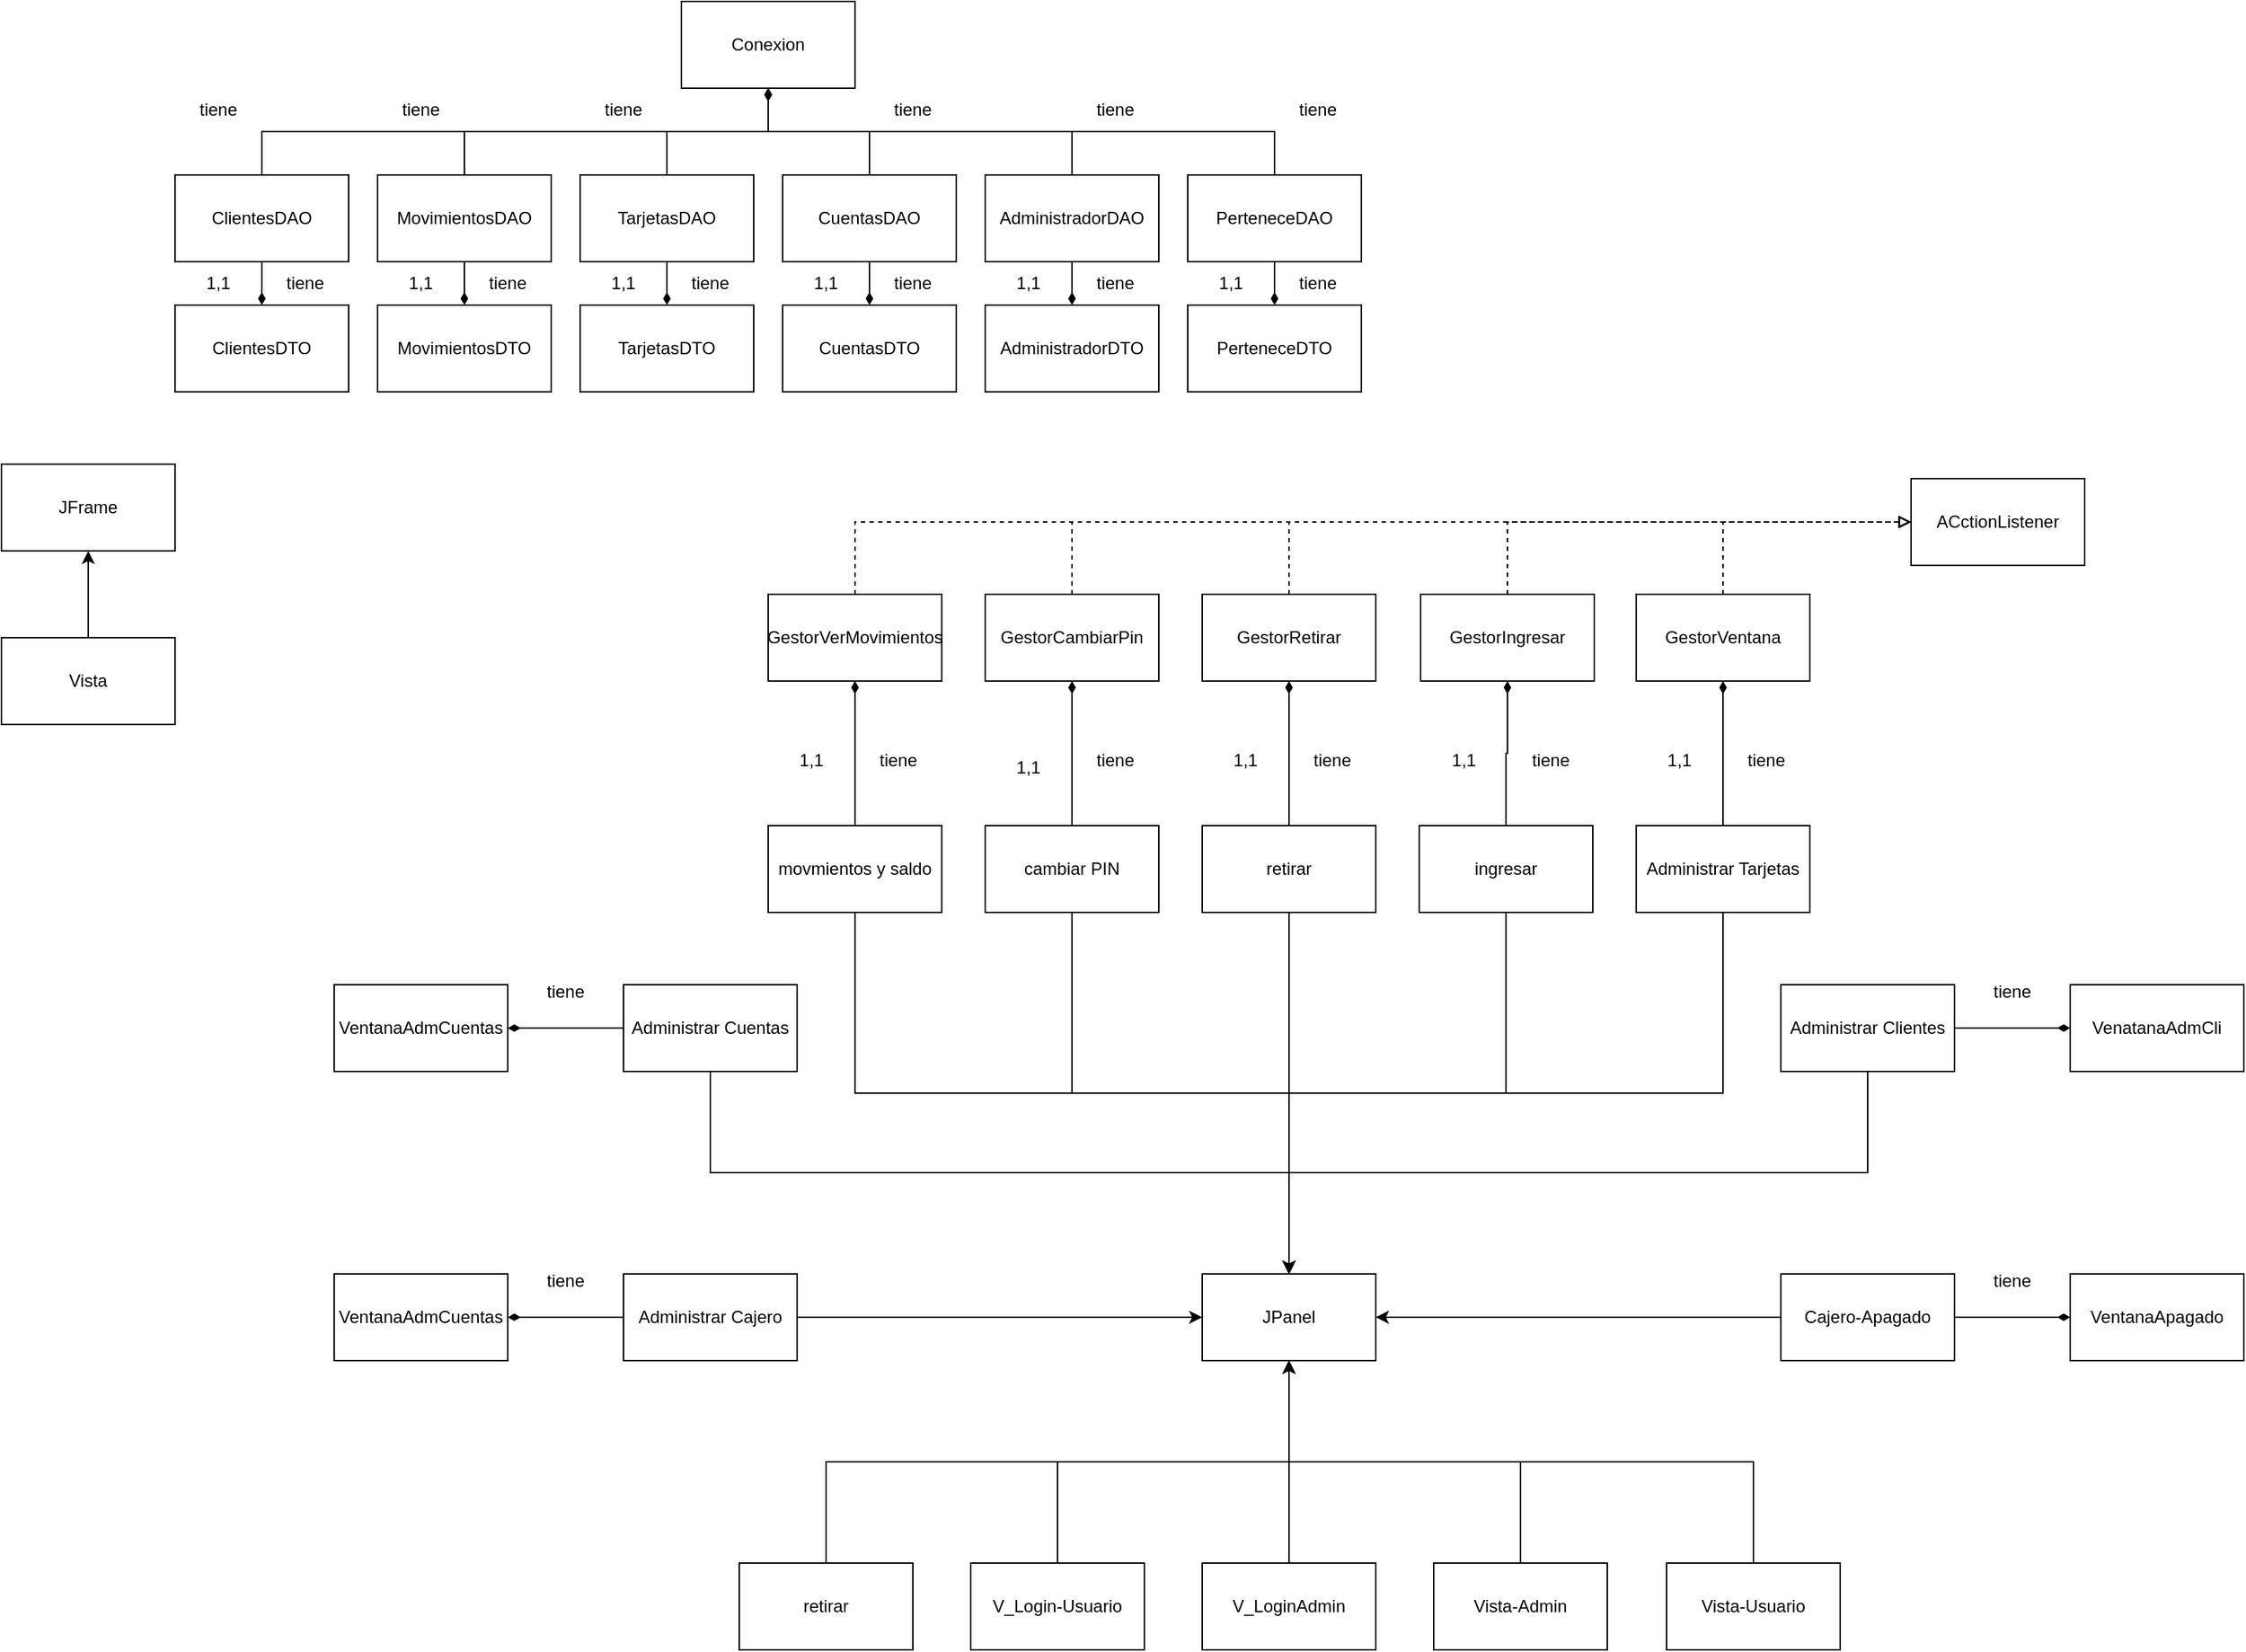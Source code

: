 <mxfile version="21.2.9" type="device">
  <diagram id="C5RBs43oDa-KdzZeNtuy" name="Page-1">
    <mxGraphModel dx="1434" dy="796" grid="1" gridSize="10" guides="1" tooltips="1" connect="1" arrows="1" fold="1" page="1" pageScale="1" pageWidth="827" pageHeight="1169" math="0" shadow="0">
      <root>
        <mxCell id="WIyWlLk6GJQsqaUBKTNV-0" />
        <mxCell id="WIyWlLk6GJQsqaUBKTNV-1" parent="WIyWlLk6GJQsqaUBKTNV-0" />
        <mxCell id="gJqL6_EH1w5VgECoRCxp-0" value="Conexion" style="rounded=0;whiteSpace=wrap;html=1;" parent="WIyWlLk6GJQsqaUBKTNV-1" vertex="1">
          <mxGeometry x="780" y="40" width="120" height="60" as="geometry" />
        </mxCell>
        <mxCell id="KQm_XFiNXjphoHFc2ge8-8" value="" style="edgeStyle=orthogonalEdgeStyle;rounded=0;orthogonalLoop=1;jettySize=auto;html=1;endArrow=diamondThin;endFill=1;" edge="1" parent="WIyWlLk6GJQsqaUBKTNV-1" source="gJqL6_EH1w5VgECoRCxp-1">
          <mxGeometry relative="1" as="geometry">
            <mxPoint x="1050" y="250" as="targetPoint" />
          </mxGeometry>
        </mxCell>
        <mxCell id="KQm_XFiNXjphoHFc2ge8-16" style="edgeStyle=orthogonalEdgeStyle;rounded=0;orthogonalLoop=1;jettySize=auto;html=1;exitX=0.5;exitY=0;exitDx=0;exitDy=0;entryX=0.5;entryY=1;entryDx=0;entryDy=0;endArrow=diamondThin;endFill=1;" edge="1" parent="WIyWlLk6GJQsqaUBKTNV-1" source="gJqL6_EH1w5VgECoRCxp-1" target="gJqL6_EH1w5VgECoRCxp-0">
          <mxGeometry relative="1" as="geometry">
            <Array as="points">
              <mxPoint x="1050" y="130" />
              <mxPoint x="840" y="130" />
            </Array>
          </mxGeometry>
        </mxCell>
        <mxCell id="gJqL6_EH1w5VgECoRCxp-1" value="AdministradorDAO" style="rounded=0;whiteSpace=wrap;html=1;" parent="WIyWlLk6GJQsqaUBKTNV-1" vertex="1">
          <mxGeometry x="990" y="160" width="120" height="60" as="geometry" />
        </mxCell>
        <mxCell id="KQm_XFiNXjphoHFc2ge8-6" value="" style="edgeStyle=orthogonalEdgeStyle;rounded=0;orthogonalLoop=1;jettySize=auto;html=1;endArrow=diamondThin;endFill=1;" edge="1" parent="WIyWlLk6GJQsqaUBKTNV-1" source="gJqL6_EH1w5VgECoRCxp-2" target="gJqL6_EH1w5VgECoRCxp-17">
          <mxGeometry relative="1" as="geometry">
            <Array as="points">
              <mxPoint x="910" y="230" />
              <mxPoint x="910" y="230" />
            </Array>
          </mxGeometry>
        </mxCell>
        <mxCell id="KQm_XFiNXjphoHFc2ge8-15" style="edgeStyle=orthogonalEdgeStyle;rounded=0;orthogonalLoop=1;jettySize=auto;html=1;exitX=0.5;exitY=0;exitDx=0;exitDy=0;entryX=0.5;entryY=1;entryDx=0;entryDy=0;endArrow=diamondThin;endFill=1;" edge="1" parent="WIyWlLk6GJQsqaUBKTNV-1" source="gJqL6_EH1w5VgECoRCxp-2" target="gJqL6_EH1w5VgECoRCxp-0">
          <mxGeometry relative="1" as="geometry">
            <Array as="points">
              <mxPoint x="910" y="130" />
              <mxPoint x="840" y="130" />
            </Array>
          </mxGeometry>
        </mxCell>
        <mxCell id="gJqL6_EH1w5VgECoRCxp-2" value="CuentasDAO" style="rounded=0;whiteSpace=wrap;html=1;" parent="WIyWlLk6GJQsqaUBKTNV-1" vertex="1">
          <mxGeometry x="850" y="160" width="120" height="60" as="geometry" />
        </mxCell>
        <mxCell id="KQm_XFiNXjphoHFc2ge8-4" value="" style="edgeStyle=orthogonalEdgeStyle;rounded=0;orthogonalLoop=1;jettySize=auto;html=1;endArrow=diamondThin;endFill=1;" edge="1" parent="WIyWlLk6GJQsqaUBKTNV-1" source="gJqL6_EH1w5VgECoRCxp-3" target="gJqL6_EH1w5VgECoRCxp-16">
          <mxGeometry relative="1" as="geometry">
            <Array as="points">
              <mxPoint x="770" y="240" />
              <mxPoint x="770" y="240" />
            </Array>
          </mxGeometry>
        </mxCell>
        <mxCell id="KQm_XFiNXjphoHFc2ge8-14" style="edgeStyle=orthogonalEdgeStyle;rounded=0;orthogonalLoop=1;jettySize=auto;html=1;exitX=0.5;exitY=0;exitDx=0;exitDy=0;entryX=0.5;entryY=1;entryDx=0;entryDy=0;endArrow=diamondThin;endFill=1;" edge="1" parent="WIyWlLk6GJQsqaUBKTNV-1" source="gJqL6_EH1w5VgECoRCxp-3" target="gJqL6_EH1w5VgECoRCxp-0">
          <mxGeometry relative="1" as="geometry">
            <Array as="points">
              <mxPoint x="770" y="130" />
              <mxPoint x="840" y="130" />
            </Array>
          </mxGeometry>
        </mxCell>
        <mxCell id="gJqL6_EH1w5VgECoRCxp-3" value="TarjetasDAO" style="rounded=0;whiteSpace=wrap;html=1;" parent="WIyWlLk6GJQsqaUBKTNV-1" vertex="1">
          <mxGeometry x="710" y="160" width="120" height="60" as="geometry" />
        </mxCell>
        <mxCell id="KQm_XFiNXjphoHFc2ge8-0" value="" style="edgeStyle=orthogonalEdgeStyle;rounded=0;orthogonalLoop=1;jettySize=auto;html=1;endArrow=diamondThin;endFill=1;" edge="1" parent="WIyWlLk6GJQsqaUBKTNV-1" source="gJqL6_EH1w5VgECoRCxp-4" target="gJqL6_EH1w5VgECoRCxp-13">
          <mxGeometry relative="1" as="geometry" />
        </mxCell>
        <mxCell id="KQm_XFiNXjphoHFc2ge8-12" style="edgeStyle=orthogonalEdgeStyle;rounded=0;orthogonalLoop=1;jettySize=auto;html=1;exitX=0.5;exitY=0;exitDx=0;exitDy=0;entryX=0.5;entryY=1;entryDx=0;entryDy=0;endArrow=diamondThin;endFill=1;" edge="1" parent="WIyWlLk6GJQsqaUBKTNV-1" source="gJqL6_EH1w5VgECoRCxp-4" target="gJqL6_EH1w5VgECoRCxp-0">
          <mxGeometry relative="1" as="geometry">
            <Array as="points">
              <mxPoint x="490" y="130" />
              <mxPoint x="840" y="130" />
            </Array>
          </mxGeometry>
        </mxCell>
        <mxCell id="gJqL6_EH1w5VgECoRCxp-4" value="ClientesDAO" style="rounded=0;whiteSpace=wrap;html=1;" parent="WIyWlLk6GJQsqaUBKTNV-1" vertex="1">
          <mxGeometry x="430" y="160" width="120" height="60" as="geometry" />
        </mxCell>
        <mxCell id="KQm_XFiNXjphoHFc2ge8-11" value="" style="edgeStyle=orthogonalEdgeStyle;rounded=0;orthogonalLoop=1;jettySize=auto;html=1;endArrow=diamondThin;endFill=1;" edge="1" parent="WIyWlLk6GJQsqaUBKTNV-1" source="gJqL6_EH1w5VgECoRCxp-5" target="gJqL6_EH1w5VgECoRCxp-19">
          <mxGeometry relative="1" as="geometry" />
        </mxCell>
        <mxCell id="KQm_XFiNXjphoHFc2ge8-17" style="edgeStyle=orthogonalEdgeStyle;rounded=0;orthogonalLoop=1;jettySize=auto;html=1;exitX=0.5;exitY=0;exitDx=0;exitDy=0;entryX=0.5;entryY=1;entryDx=0;entryDy=0;endArrow=diamondThin;endFill=1;" edge="1" parent="WIyWlLk6GJQsqaUBKTNV-1" source="gJqL6_EH1w5VgECoRCxp-5" target="gJqL6_EH1w5VgECoRCxp-0">
          <mxGeometry relative="1" as="geometry">
            <Array as="points">
              <mxPoint x="1190" y="130" />
              <mxPoint x="840" y="130" />
            </Array>
          </mxGeometry>
        </mxCell>
        <mxCell id="gJqL6_EH1w5VgECoRCxp-5" value="PerteneceDAO" style="rounded=0;whiteSpace=wrap;html=1;" parent="WIyWlLk6GJQsqaUBKTNV-1" vertex="1">
          <mxGeometry x="1130" y="160" width="120" height="60" as="geometry" />
        </mxCell>
        <mxCell id="KQm_XFiNXjphoHFc2ge8-2" value="" style="edgeStyle=orthogonalEdgeStyle;rounded=0;orthogonalLoop=1;jettySize=auto;html=1;endArrow=diamondThin;endFill=1;" edge="1" parent="WIyWlLk6GJQsqaUBKTNV-1" source="gJqL6_EH1w5VgECoRCxp-6" target="gJqL6_EH1w5VgECoRCxp-15">
          <mxGeometry relative="1" as="geometry" />
        </mxCell>
        <mxCell id="KQm_XFiNXjphoHFc2ge8-13" style="edgeStyle=orthogonalEdgeStyle;rounded=0;orthogonalLoop=1;jettySize=auto;html=1;exitX=0.5;exitY=0;exitDx=0;exitDy=0;entryX=0.5;entryY=1;entryDx=0;entryDy=0;endArrow=diamondThin;endFill=1;" edge="1" parent="WIyWlLk6GJQsqaUBKTNV-1" source="gJqL6_EH1w5VgECoRCxp-6" target="gJqL6_EH1w5VgECoRCxp-0">
          <mxGeometry relative="1" as="geometry">
            <Array as="points">
              <mxPoint x="630" y="130" />
              <mxPoint x="840" y="130" />
            </Array>
          </mxGeometry>
        </mxCell>
        <mxCell id="gJqL6_EH1w5VgECoRCxp-6" value="MovimientosDAO" style="rounded=0;whiteSpace=wrap;html=1;" parent="WIyWlLk6GJQsqaUBKTNV-1" vertex="1">
          <mxGeometry x="570" y="160" width="120" height="60" as="geometry" />
        </mxCell>
        <mxCell id="gJqL6_EH1w5VgECoRCxp-13" value="ClientesDTO" style="rounded=0;whiteSpace=wrap;html=1;" parent="WIyWlLk6GJQsqaUBKTNV-1" vertex="1">
          <mxGeometry x="430" y="250" width="120" height="60" as="geometry" />
        </mxCell>
        <mxCell id="gJqL6_EH1w5VgECoRCxp-15" value="MovimientosDTO" style="rounded=0;whiteSpace=wrap;html=1;" parent="WIyWlLk6GJQsqaUBKTNV-1" vertex="1">
          <mxGeometry x="570" y="250" width="120" height="60" as="geometry" />
        </mxCell>
        <mxCell id="gJqL6_EH1w5VgECoRCxp-16" value="TarjetasDTO" style="rounded=0;whiteSpace=wrap;html=1;" parent="WIyWlLk6GJQsqaUBKTNV-1" vertex="1">
          <mxGeometry x="710" y="250" width="120" height="60" as="geometry" />
        </mxCell>
        <mxCell id="gJqL6_EH1w5VgECoRCxp-17" value="CuentasDTO" style="rounded=0;whiteSpace=wrap;html=1;" parent="WIyWlLk6GJQsqaUBKTNV-1" vertex="1">
          <mxGeometry x="850" y="250" width="120" height="60" as="geometry" />
        </mxCell>
        <mxCell id="gJqL6_EH1w5VgECoRCxp-18" value="AdministradorDTO" style="rounded=0;whiteSpace=wrap;html=1;" parent="WIyWlLk6GJQsqaUBKTNV-1" vertex="1">
          <mxGeometry x="990" y="250" width="120" height="60" as="geometry" />
        </mxCell>
        <mxCell id="gJqL6_EH1w5VgECoRCxp-19" value="PerteneceDTO" style="rounded=0;whiteSpace=wrap;html=1;" parent="WIyWlLk6GJQsqaUBKTNV-1" vertex="1">
          <mxGeometry x="1130" y="250" width="120" height="60" as="geometry" />
        </mxCell>
        <mxCell id="ab0bA_LwP8HOYpd5rGKX-0" value="JFrame" style="rounded=0;whiteSpace=wrap;html=1;" parent="WIyWlLk6GJQsqaUBKTNV-1" vertex="1">
          <mxGeometry x="310" y="360" width="120" height="60" as="geometry" />
        </mxCell>
        <mxCell id="ab0bA_LwP8HOYpd5rGKX-10" style="edgeStyle=orthogonalEdgeStyle;rounded=0;orthogonalLoop=1;jettySize=auto;html=1;exitX=0.5;exitY=0;exitDx=0;exitDy=0;entryX=0.5;entryY=1;entryDx=0;entryDy=0;" parent="WIyWlLk6GJQsqaUBKTNV-1" source="ab0bA_LwP8HOYpd5rGKX-1" target="ab0bA_LwP8HOYpd5rGKX-3" edge="1">
          <mxGeometry relative="1" as="geometry" />
        </mxCell>
        <mxCell id="ab0bA_LwP8HOYpd5rGKX-1" value="V_Login-Usuario" style="rounded=0;whiteSpace=wrap;html=1;" parent="WIyWlLk6GJQsqaUBKTNV-1" vertex="1">
          <mxGeometry x="980" y="1120" width="120" height="60" as="geometry" />
        </mxCell>
        <mxCell id="ab0bA_LwP8HOYpd5rGKX-3" value="JPanel" style="rounded=0;whiteSpace=wrap;html=1;" parent="WIyWlLk6GJQsqaUBKTNV-1" vertex="1">
          <mxGeometry x="1140" y="920" width="120" height="60" as="geometry" />
        </mxCell>
        <mxCell id="ab0bA_LwP8HOYpd5rGKX-8" style="edgeStyle=orthogonalEdgeStyle;rounded=0;orthogonalLoop=1;jettySize=auto;html=1;exitX=0.5;exitY=0;exitDx=0;exitDy=0;entryX=0.5;entryY=1;entryDx=0;entryDy=0;" parent="WIyWlLk6GJQsqaUBKTNV-1" source="ab0bA_LwP8HOYpd5rGKX-4" target="ab0bA_LwP8HOYpd5rGKX-3" edge="1">
          <mxGeometry relative="1" as="geometry" />
        </mxCell>
        <mxCell id="ab0bA_LwP8HOYpd5rGKX-4" value="Vista-Usuario" style="rounded=0;whiteSpace=wrap;html=1;" parent="WIyWlLk6GJQsqaUBKTNV-1" vertex="1">
          <mxGeometry x="1461" y="1120" width="120" height="60" as="geometry" />
        </mxCell>
        <mxCell id="ab0bA_LwP8HOYpd5rGKX-6" value="" style="edgeStyle=orthogonalEdgeStyle;rounded=0;orthogonalLoop=1;jettySize=auto;html=1;" parent="WIyWlLk6GJQsqaUBKTNV-1" source="ab0bA_LwP8HOYpd5rGKX-5" target="ab0bA_LwP8HOYpd5rGKX-0" edge="1">
          <mxGeometry relative="1" as="geometry" />
        </mxCell>
        <mxCell id="ab0bA_LwP8HOYpd5rGKX-5" value="Vista" style="rounded=0;whiteSpace=wrap;html=1;" parent="WIyWlLk6GJQsqaUBKTNV-1" vertex="1">
          <mxGeometry x="310" y="480" width="120" height="60" as="geometry" />
        </mxCell>
        <mxCell id="ab0bA_LwP8HOYpd5rGKX-9" style="edgeStyle=orthogonalEdgeStyle;rounded=0;orthogonalLoop=1;jettySize=auto;html=1;exitX=0.5;exitY=0;exitDx=0;exitDy=0;entryX=0.5;entryY=1;entryDx=0;entryDy=0;" parent="WIyWlLk6GJQsqaUBKTNV-1" source="ab0bA_LwP8HOYpd5rGKX-7" target="ab0bA_LwP8HOYpd5rGKX-3" edge="1">
          <mxGeometry relative="1" as="geometry" />
        </mxCell>
        <mxCell id="ab0bA_LwP8HOYpd5rGKX-7" value="V_LoginAdmin" style="rounded=0;whiteSpace=wrap;html=1;" parent="WIyWlLk6GJQsqaUBKTNV-1" vertex="1">
          <mxGeometry x="1140" y="1120" width="120" height="60" as="geometry" />
        </mxCell>
        <mxCell id="KQm_XFiNXjphoHFc2ge8-64" style="edgeStyle=orthogonalEdgeStyle;rounded=0;orthogonalLoop=1;jettySize=auto;html=1;exitX=0.5;exitY=0;exitDx=0;exitDy=0;entryX=0.5;entryY=1;entryDx=0;entryDy=0;" edge="1" parent="WIyWlLk6GJQsqaUBKTNV-1" source="ab0bA_LwP8HOYpd5rGKX-11" target="ab0bA_LwP8HOYpd5rGKX-3">
          <mxGeometry relative="1" as="geometry" />
        </mxCell>
        <mxCell id="ab0bA_LwP8HOYpd5rGKX-11" value="Vista-Admin" style="rounded=0;whiteSpace=wrap;html=1;" parent="WIyWlLk6GJQsqaUBKTNV-1" vertex="1">
          <mxGeometry x="1300" y="1120" width="120" height="60" as="geometry" />
        </mxCell>
        <mxCell id="ab0bA_LwP8HOYpd5rGKX-13" style="edgeStyle=orthogonalEdgeStyle;rounded=0;orthogonalLoop=1;jettySize=auto;html=1;exitX=0.5;exitY=0;exitDx=0;exitDy=0;entryX=0.5;entryY=1;entryDx=0;entryDy=0;" parent="WIyWlLk6GJQsqaUBKTNV-1" source="ab0bA_LwP8HOYpd5rGKX-12" target="ab0bA_LwP8HOYpd5rGKX-3" edge="1">
          <mxGeometry relative="1" as="geometry" />
        </mxCell>
        <mxCell id="ab0bA_LwP8HOYpd5rGKX-12" value="retirar" style="rounded=0;whiteSpace=wrap;html=1;" parent="WIyWlLk6GJQsqaUBKTNV-1" vertex="1">
          <mxGeometry x="820" y="1120" width="120" height="60" as="geometry" />
        </mxCell>
        <mxCell id="ab0bA_LwP8HOYpd5rGKX-24" style="edgeStyle=orthogonalEdgeStyle;rounded=0;orthogonalLoop=1;jettySize=auto;html=1;exitX=0.5;exitY=1;exitDx=0;exitDy=0;" parent="WIyWlLk6GJQsqaUBKTNV-1" source="ab0bA_LwP8HOYpd5rGKX-23" target="ab0bA_LwP8HOYpd5rGKX-3" edge="1">
          <mxGeometry relative="1" as="geometry" />
        </mxCell>
        <mxCell id="KQm_XFiNXjphoHFc2ge8-39" value="" style="edgeStyle=orthogonalEdgeStyle;rounded=0;orthogonalLoop=1;jettySize=auto;html=1;endArrow=diamondThin;endFill=1;" edge="1" parent="WIyWlLk6GJQsqaUBKTNV-1" source="ab0bA_LwP8HOYpd5rGKX-23" target="KQm_XFiNXjphoHFc2ge8-38">
          <mxGeometry relative="1" as="geometry">
            <Array as="points">
              <mxPoint x="1200" y="530" />
              <mxPoint x="1200" y="530" />
            </Array>
          </mxGeometry>
        </mxCell>
        <mxCell id="ab0bA_LwP8HOYpd5rGKX-23" value="retirar" style="rounded=0;whiteSpace=wrap;html=1;" parent="WIyWlLk6GJQsqaUBKTNV-1" vertex="1">
          <mxGeometry x="1140" y="610" width="120" height="60" as="geometry" />
        </mxCell>
        <mxCell id="ab0bA_LwP8HOYpd5rGKX-26" style="edgeStyle=orthogonalEdgeStyle;rounded=0;orthogonalLoop=1;jettySize=auto;html=1;exitX=0.5;exitY=1;exitDx=0;exitDy=0;entryX=0.5;entryY=0;entryDx=0;entryDy=0;" parent="WIyWlLk6GJQsqaUBKTNV-1" source="ab0bA_LwP8HOYpd5rGKX-25" target="ab0bA_LwP8HOYpd5rGKX-3" edge="1">
          <mxGeometry relative="1" as="geometry" />
        </mxCell>
        <mxCell id="KQm_XFiNXjphoHFc2ge8-68" style="edgeStyle=orthogonalEdgeStyle;rounded=0;orthogonalLoop=1;jettySize=auto;html=1;exitX=0.5;exitY=0;exitDx=0;exitDy=0;entryX=0.5;entryY=1;entryDx=0;entryDy=0;endArrow=diamondThin;endFill=1;" edge="1" parent="WIyWlLk6GJQsqaUBKTNV-1" source="ab0bA_LwP8HOYpd5rGKX-25" target="KQm_XFiNXjphoHFc2ge8-40">
          <mxGeometry relative="1" as="geometry" />
        </mxCell>
        <mxCell id="ab0bA_LwP8HOYpd5rGKX-25" value="ingresar" style="rounded=0;whiteSpace=wrap;html=1;" parent="WIyWlLk6GJQsqaUBKTNV-1" vertex="1">
          <mxGeometry x="1290" y="610" width="120" height="60" as="geometry" />
        </mxCell>
        <mxCell id="ab0bA_LwP8HOYpd5rGKX-28" style="edgeStyle=orthogonalEdgeStyle;rounded=0;orthogonalLoop=1;jettySize=auto;html=1;exitX=0.5;exitY=1;exitDx=0;exitDy=0;entryX=0.5;entryY=0;entryDx=0;entryDy=0;" parent="WIyWlLk6GJQsqaUBKTNV-1" source="ab0bA_LwP8HOYpd5rGKX-27" target="ab0bA_LwP8HOYpd5rGKX-3" edge="1">
          <mxGeometry relative="1" as="geometry" />
        </mxCell>
        <mxCell id="KQm_XFiNXjphoHFc2ge8-35" value="" style="edgeStyle=orthogonalEdgeStyle;rounded=0;orthogonalLoop=1;jettySize=auto;html=1;endArrow=diamondThin;endFill=1;" edge="1" parent="WIyWlLk6GJQsqaUBKTNV-1" source="ab0bA_LwP8HOYpd5rGKX-27" target="KQm_XFiNXjphoHFc2ge8-34">
          <mxGeometry relative="1" as="geometry" />
        </mxCell>
        <mxCell id="ab0bA_LwP8HOYpd5rGKX-27" value="cambiar PIN" style="rounded=0;whiteSpace=wrap;html=1;" parent="WIyWlLk6GJQsqaUBKTNV-1" vertex="1">
          <mxGeometry x="990" y="610" width="120" height="60" as="geometry" />
        </mxCell>
        <mxCell id="ab0bA_LwP8HOYpd5rGKX-30" style="edgeStyle=orthogonalEdgeStyle;rounded=0;orthogonalLoop=1;jettySize=auto;html=1;exitX=0.5;exitY=1;exitDx=0;exitDy=0;entryX=0.5;entryY=0;entryDx=0;entryDy=0;" parent="WIyWlLk6GJQsqaUBKTNV-1" source="ab0bA_LwP8HOYpd5rGKX-29" target="ab0bA_LwP8HOYpd5rGKX-3" edge="1">
          <mxGeometry relative="1" as="geometry" />
        </mxCell>
        <mxCell id="KQm_XFiNXjphoHFc2ge8-33" value="" style="edgeStyle=orthogonalEdgeStyle;rounded=0;orthogonalLoop=1;jettySize=auto;html=1;endArrow=diamondThin;endFill=1;" edge="1" parent="WIyWlLk6GJQsqaUBKTNV-1" source="ab0bA_LwP8HOYpd5rGKX-29" target="KQm_XFiNXjphoHFc2ge8-32">
          <mxGeometry relative="1" as="geometry" />
        </mxCell>
        <mxCell id="ab0bA_LwP8HOYpd5rGKX-29" value="movmientos y saldo" style="rounded=0;whiteSpace=wrap;html=1;" parent="WIyWlLk6GJQsqaUBKTNV-1" vertex="1">
          <mxGeometry x="840" y="610" width="120" height="60" as="geometry" />
        </mxCell>
        <mxCell id="ab0bA_LwP8HOYpd5rGKX-32" style="edgeStyle=orthogonalEdgeStyle;rounded=0;orthogonalLoop=1;jettySize=auto;html=1;exitX=0.5;exitY=1;exitDx=0;exitDy=0;" parent="WIyWlLk6GJQsqaUBKTNV-1" source="ab0bA_LwP8HOYpd5rGKX-31" target="ab0bA_LwP8HOYpd5rGKX-3" edge="1">
          <mxGeometry relative="1" as="geometry" />
        </mxCell>
        <mxCell id="KQm_XFiNXjphoHFc2ge8-43" value="" style="edgeStyle=orthogonalEdgeStyle;rounded=0;orthogonalLoop=1;jettySize=auto;html=1;endArrow=diamondThin;endFill=1;" edge="1" parent="WIyWlLk6GJQsqaUBKTNV-1" source="ab0bA_LwP8HOYpd5rGKX-31" target="KQm_XFiNXjphoHFc2ge8-42">
          <mxGeometry relative="1" as="geometry">
            <Array as="points">
              <mxPoint x="1500" y="540" />
              <mxPoint x="1500" y="540" />
            </Array>
          </mxGeometry>
        </mxCell>
        <mxCell id="ab0bA_LwP8HOYpd5rGKX-31" value="Administrar Tarjetas" style="rounded=0;whiteSpace=wrap;html=1;" parent="WIyWlLk6GJQsqaUBKTNV-1" vertex="1">
          <mxGeometry x="1440" y="610" width="120" height="60" as="geometry" />
        </mxCell>
        <mxCell id="ab0bA_LwP8HOYpd5rGKX-34" style="edgeStyle=orthogonalEdgeStyle;rounded=0;orthogonalLoop=1;jettySize=auto;html=1;exitX=0.5;exitY=1;exitDx=0;exitDy=0;entryX=0.5;entryY=0;entryDx=0;entryDy=0;" parent="WIyWlLk6GJQsqaUBKTNV-1" source="ab0bA_LwP8HOYpd5rGKX-33" target="ab0bA_LwP8HOYpd5rGKX-3" edge="1">
          <mxGeometry relative="1" as="geometry" />
        </mxCell>
        <mxCell id="KQm_XFiNXjphoHFc2ge8-57" value="" style="edgeStyle=orthogonalEdgeStyle;rounded=0;orthogonalLoop=1;jettySize=auto;html=1;endArrow=diamondThin;endFill=1;" edge="1" parent="WIyWlLk6GJQsqaUBKTNV-1" source="ab0bA_LwP8HOYpd5rGKX-33" target="KQm_XFiNXjphoHFc2ge8-56">
          <mxGeometry relative="1" as="geometry" />
        </mxCell>
        <mxCell id="ab0bA_LwP8HOYpd5rGKX-33" value="Administrar Clientes" style="rounded=0;whiteSpace=wrap;html=1;" parent="WIyWlLk6GJQsqaUBKTNV-1" vertex="1">
          <mxGeometry x="1540" y="720" width="120" height="60" as="geometry" />
        </mxCell>
        <mxCell id="ab0bA_LwP8HOYpd5rGKX-36" style="edgeStyle=orthogonalEdgeStyle;rounded=0;orthogonalLoop=1;jettySize=auto;html=1;exitX=0.5;exitY=1;exitDx=0;exitDy=0;entryX=0.5;entryY=0;entryDx=0;entryDy=0;" parent="WIyWlLk6GJQsqaUBKTNV-1" source="ab0bA_LwP8HOYpd5rGKX-35" target="ab0bA_LwP8HOYpd5rGKX-3" edge="1">
          <mxGeometry relative="1" as="geometry" />
        </mxCell>
        <mxCell id="KQm_XFiNXjphoHFc2ge8-53" value="" style="edgeStyle=orthogonalEdgeStyle;rounded=0;orthogonalLoop=1;jettySize=auto;html=1;endArrow=diamondThin;endFill=1;" edge="1" parent="WIyWlLk6GJQsqaUBKTNV-1" source="ab0bA_LwP8HOYpd5rGKX-35" target="KQm_XFiNXjphoHFc2ge8-52">
          <mxGeometry relative="1" as="geometry">
            <Array as="points">
              <mxPoint x="690" y="750" />
              <mxPoint x="690" y="750" />
            </Array>
          </mxGeometry>
        </mxCell>
        <mxCell id="ab0bA_LwP8HOYpd5rGKX-35" value="Administrar Cuentas" style="rounded=0;whiteSpace=wrap;html=1;" parent="WIyWlLk6GJQsqaUBKTNV-1" vertex="1">
          <mxGeometry x="740" y="720" width="120" height="60" as="geometry" />
        </mxCell>
        <mxCell id="ab0bA_LwP8HOYpd5rGKX-38" value="" style="edgeStyle=orthogonalEdgeStyle;rounded=0;orthogonalLoop=1;jettySize=auto;html=1;" parent="WIyWlLk6GJQsqaUBKTNV-1" source="ab0bA_LwP8HOYpd5rGKX-37" target="ab0bA_LwP8HOYpd5rGKX-3" edge="1">
          <mxGeometry relative="1" as="geometry" />
        </mxCell>
        <mxCell id="KQm_XFiNXjphoHFc2ge8-55" value="" style="edgeStyle=orthogonalEdgeStyle;rounded=0;orthogonalLoop=1;jettySize=auto;html=1;endArrow=diamondThin;endFill=1;" edge="1" parent="WIyWlLk6GJQsqaUBKTNV-1" source="ab0bA_LwP8HOYpd5rGKX-37" target="KQm_XFiNXjphoHFc2ge8-54">
          <mxGeometry relative="1" as="geometry" />
        </mxCell>
        <mxCell id="ab0bA_LwP8HOYpd5rGKX-37" value="Administrar Cajero" style="rounded=0;whiteSpace=wrap;html=1;" parent="WIyWlLk6GJQsqaUBKTNV-1" vertex="1">
          <mxGeometry x="740" y="920" width="120" height="60" as="geometry" />
        </mxCell>
        <mxCell id="ab0bA_LwP8HOYpd5rGKX-40" style="edgeStyle=orthogonalEdgeStyle;rounded=0;orthogonalLoop=1;jettySize=auto;html=1;exitX=0;exitY=0.5;exitDx=0;exitDy=0;entryX=1;entryY=0.5;entryDx=0;entryDy=0;" parent="WIyWlLk6GJQsqaUBKTNV-1" source="ab0bA_LwP8HOYpd5rGKX-39" target="ab0bA_LwP8HOYpd5rGKX-3" edge="1">
          <mxGeometry relative="1" as="geometry" />
        </mxCell>
        <mxCell id="KQm_XFiNXjphoHFc2ge8-59" value="" style="edgeStyle=orthogonalEdgeStyle;rounded=0;orthogonalLoop=1;jettySize=auto;html=1;endArrow=diamondThin;endFill=1;" edge="1" parent="WIyWlLk6GJQsqaUBKTNV-1" source="ab0bA_LwP8HOYpd5rGKX-39" target="KQm_XFiNXjphoHFc2ge8-58">
          <mxGeometry relative="1" as="geometry" />
        </mxCell>
        <mxCell id="ab0bA_LwP8HOYpd5rGKX-39" value="Cajero-Apagado" style="rounded=0;whiteSpace=wrap;html=1;" parent="WIyWlLk6GJQsqaUBKTNV-1" vertex="1">
          <mxGeometry x="1540" y="920" width="120" height="60" as="geometry" />
        </mxCell>
        <mxCell id="WcQTSPXpFTV98630ybBk-8" value="ACctionListener" style="rounded=0;whiteSpace=wrap;html=1;" parent="WIyWlLk6GJQsqaUBKTNV-1" vertex="1">
          <mxGeometry x="1630" y="370" width="120" height="60" as="geometry" />
        </mxCell>
        <mxCell id="KQm_XFiNXjphoHFc2ge8-1" value="tiene" style="text;html=1;strokeColor=none;fillColor=none;align=center;verticalAlign=middle;whiteSpace=wrap;rounded=0;" vertex="1" parent="WIyWlLk6GJQsqaUBKTNV-1">
          <mxGeometry x="490" y="220" width="60" height="30" as="geometry" />
        </mxCell>
        <mxCell id="KQm_XFiNXjphoHFc2ge8-3" value="tiene" style="text;html=1;strokeColor=none;fillColor=none;align=center;verticalAlign=middle;whiteSpace=wrap;rounded=0;" vertex="1" parent="WIyWlLk6GJQsqaUBKTNV-1">
          <mxGeometry x="630" y="220" width="60" height="30" as="geometry" />
        </mxCell>
        <mxCell id="KQm_XFiNXjphoHFc2ge8-5" value="tiene" style="text;html=1;strokeColor=none;fillColor=none;align=center;verticalAlign=middle;whiteSpace=wrap;rounded=0;" vertex="1" parent="WIyWlLk6GJQsqaUBKTNV-1">
          <mxGeometry x="770" y="220" width="60" height="30" as="geometry" />
        </mxCell>
        <mxCell id="KQm_XFiNXjphoHFc2ge8-7" value="tiene" style="text;html=1;strokeColor=none;fillColor=none;align=center;verticalAlign=middle;whiteSpace=wrap;rounded=0;" vertex="1" parent="WIyWlLk6GJQsqaUBKTNV-1">
          <mxGeometry x="910" y="220" width="60" height="30" as="geometry" />
        </mxCell>
        <mxCell id="KQm_XFiNXjphoHFc2ge8-9" value="tiene" style="text;html=1;strokeColor=none;fillColor=none;align=center;verticalAlign=middle;whiteSpace=wrap;rounded=0;" vertex="1" parent="WIyWlLk6GJQsqaUBKTNV-1">
          <mxGeometry x="1050" y="220" width="60" height="30" as="geometry" />
        </mxCell>
        <mxCell id="KQm_XFiNXjphoHFc2ge8-10" value="tiene" style="text;html=1;strokeColor=none;fillColor=none;align=center;verticalAlign=middle;whiteSpace=wrap;rounded=0;" vertex="1" parent="WIyWlLk6GJQsqaUBKTNV-1">
          <mxGeometry x="1190" y="220" width="60" height="30" as="geometry" />
        </mxCell>
        <mxCell id="KQm_XFiNXjphoHFc2ge8-18" value="tiene" style="text;html=1;strokeColor=none;fillColor=none;align=center;verticalAlign=middle;whiteSpace=wrap;rounded=0;" vertex="1" parent="WIyWlLk6GJQsqaUBKTNV-1">
          <mxGeometry x="710" y="100" width="60" height="30" as="geometry" />
        </mxCell>
        <mxCell id="KQm_XFiNXjphoHFc2ge8-19" value="1,1" style="text;html=1;strokeColor=none;fillColor=none;align=center;verticalAlign=middle;whiteSpace=wrap;rounded=0;" vertex="1" parent="WIyWlLk6GJQsqaUBKTNV-1">
          <mxGeometry x="430" y="220" width="60" height="30" as="geometry" />
        </mxCell>
        <mxCell id="KQm_XFiNXjphoHFc2ge8-20" value="1,1" style="text;html=1;strokeColor=none;fillColor=none;align=center;verticalAlign=middle;whiteSpace=wrap;rounded=0;" vertex="1" parent="WIyWlLk6GJQsqaUBKTNV-1">
          <mxGeometry x="570" y="220" width="60" height="30" as="geometry" />
        </mxCell>
        <mxCell id="KQm_XFiNXjphoHFc2ge8-21" value="1,1" style="text;html=1;strokeColor=none;fillColor=none;align=center;verticalAlign=middle;whiteSpace=wrap;rounded=0;" vertex="1" parent="WIyWlLk6GJQsqaUBKTNV-1">
          <mxGeometry x="710" y="220" width="60" height="30" as="geometry" />
        </mxCell>
        <mxCell id="KQm_XFiNXjphoHFc2ge8-22" value="1,1" style="text;html=1;strokeColor=none;fillColor=none;align=center;verticalAlign=middle;whiteSpace=wrap;rounded=0;" vertex="1" parent="WIyWlLk6GJQsqaUBKTNV-1">
          <mxGeometry x="850" y="220" width="60" height="30" as="geometry" />
        </mxCell>
        <mxCell id="KQm_XFiNXjphoHFc2ge8-24" value="1,1" style="text;html=1;strokeColor=none;fillColor=none;align=center;verticalAlign=middle;whiteSpace=wrap;rounded=0;" vertex="1" parent="WIyWlLk6GJQsqaUBKTNV-1">
          <mxGeometry x="990" y="220" width="60" height="30" as="geometry" />
        </mxCell>
        <mxCell id="KQm_XFiNXjphoHFc2ge8-25" value="1,1" style="text;html=1;strokeColor=none;fillColor=none;align=center;verticalAlign=middle;whiteSpace=wrap;rounded=0;" vertex="1" parent="WIyWlLk6GJQsqaUBKTNV-1">
          <mxGeometry x="1130" y="220" width="60" height="30" as="geometry" />
        </mxCell>
        <mxCell id="KQm_XFiNXjphoHFc2ge8-27" value="tiene" style="text;html=1;strokeColor=none;fillColor=none;align=center;verticalAlign=middle;whiteSpace=wrap;rounded=0;" vertex="1" parent="WIyWlLk6GJQsqaUBKTNV-1">
          <mxGeometry x="910" y="100" width="60" height="30" as="geometry" />
        </mxCell>
        <mxCell id="KQm_XFiNXjphoHFc2ge8-28" value="tiene" style="text;html=1;strokeColor=none;fillColor=none;align=center;verticalAlign=middle;whiteSpace=wrap;rounded=0;" vertex="1" parent="WIyWlLk6GJQsqaUBKTNV-1">
          <mxGeometry x="570" y="100" width="60" height="30" as="geometry" />
        </mxCell>
        <mxCell id="KQm_XFiNXjphoHFc2ge8-29" value="tiene" style="text;html=1;strokeColor=none;fillColor=none;align=center;verticalAlign=middle;whiteSpace=wrap;rounded=0;" vertex="1" parent="WIyWlLk6GJQsqaUBKTNV-1">
          <mxGeometry x="430" y="100" width="60" height="30" as="geometry" />
        </mxCell>
        <mxCell id="KQm_XFiNXjphoHFc2ge8-30" value="tiene" style="text;html=1;strokeColor=none;fillColor=none;align=center;verticalAlign=middle;whiteSpace=wrap;rounded=0;" vertex="1" parent="WIyWlLk6GJQsqaUBKTNV-1">
          <mxGeometry x="1050" y="100" width="60" height="30" as="geometry" />
        </mxCell>
        <mxCell id="KQm_XFiNXjphoHFc2ge8-31" value="tiene" style="text;html=1;strokeColor=none;fillColor=none;align=center;verticalAlign=middle;whiteSpace=wrap;rounded=0;" vertex="1" parent="WIyWlLk6GJQsqaUBKTNV-1">
          <mxGeometry x="1190" y="100" width="60" height="30" as="geometry" />
        </mxCell>
        <mxCell id="KQm_XFiNXjphoHFc2ge8-37" style="edgeStyle=orthogonalEdgeStyle;rounded=0;orthogonalLoop=1;jettySize=auto;html=1;exitX=0.5;exitY=0;exitDx=0;exitDy=0;entryX=0;entryY=0.5;entryDx=0;entryDy=0;dashed=1;endArrow=block;endFill=0;" edge="1" parent="WIyWlLk6GJQsqaUBKTNV-1" source="KQm_XFiNXjphoHFc2ge8-32" target="WcQTSPXpFTV98630ybBk-8">
          <mxGeometry relative="1" as="geometry" />
        </mxCell>
        <mxCell id="KQm_XFiNXjphoHFc2ge8-32" value="GestorVerMovimientos" style="rounded=0;whiteSpace=wrap;html=1;" vertex="1" parent="WIyWlLk6GJQsqaUBKTNV-1">
          <mxGeometry x="840" y="450" width="120" height="60" as="geometry" />
        </mxCell>
        <mxCell id="KQm_XFiNXjphoHFc2ge8-36" style="edgeStyle=orthogonalEdgeStyle;rounded=0;orthogonalLoop=1;jettySize=auto;html=1;exitX=0.5;exitY=0;exitDx=0;exitDy=0;entryX=0;entryY=0.5;entryDx=0;entryDy=0;dashed=1;endArrow=block;endFill=0;" edge="1" parent="WIyWlLk6GJQsqaUBKTNV-1" source="KQm_XFiNXjphoHFc2ge8-34" target="WcQTSPXpFTV98630ybBk-8">
          <mxGeometry relative="1" as="geometry">
            <Array as="points">
              <mxPoint x="1050" y="400" />
            </Array>
          </mxGeometry>
        </mxCell>
        <mxCell id="KQm_XFiNXjphoHFc2ge8-34" value="GestorCambiarPin" style="rounded=0;whiteSpace=wrap;html=1;" vertex="1" parent="WIyWlLk6GJQsqaUBKTNV-1">
          <mxGeometry x="990" y="450" width="120" height="60" as="geometry" />
        </mxCell>
        <mxCell id="KQm_XFiNXjphoHFc2ge8-49" style="edgeStyle=orthogonalEdgeStyle;rounded=0;orthogonalLoop=1;jettySize=auto;html=1;exitX=0.5;exitY=0;exitDx=0;exitDy=0;entryX=0;entryY=0.5;entryDx=0;entryDy=0;dashed=1;endArrow=block;endFill=0;" edge="1" parent="WIyWlLk6GJQsqaUBKTNV-1" source="KQm_XFiNXjphoHFc2ge8-38" target="WcQTSPXpFTV98630ybBk-8">
          <mxGeometry relative="1" as="geometry" />
        </mxCell>
        <mxCell id="KQm_XFiNXjphoHFc2ge8-38" value="GestorRetirar" style="rounded=0;whiteSpace=wrap;html=1;" vertex="1" parent="WIyWlLk6GJQsqaUBKTNV-1">
          <mxGeometry x="1140" y="450" width="120" height="60" as="geometry" />
        </mxCell>
        <mxCell id="KQm_XFiNXjphoHFc2ge8-50" style="edgeStyle=orthogonalEdgeStyle;rounded=0;orthogonalLoop=1;jettySize=auto;html=1;exitX=0.5;exitY=0;exitDx=0;exitDy=0;entryX=0;entryY=0.5;entryDx=0;entryDy=0;endArrow=block;endFill=0;dashed=1;" edge="1" parent="WIyWlLk6GJQsqaUBKTNV-1" source="KQm_XFiNXjphoHFc2ge8-40" target="WcQTSPXpFTV98630ybBk-8">
          <mxGeometry relative="1" as="geometry">
            <mxPoint x="1410" y="390" as="targetPoint" />
          </mxGeometry>
        </mxCell>
        <mxCell id="KQm_XFiNXjphoHFc2ge8-40" value="GestorIngresar" style="rounded=0;whiteSpace=wrap;html=1;" vertex="1" parent="WIyWlLk6GJQsqaUBKTNV-1">
          <mxGeometry x="1291" y="450" width="120" height="60" as="geometry" />
        </mxCell>
        <mxCell id="KQm_XFiNXjphoHFc2ge8-51" style="edgeStyle=orthogonalEdgeStyle;rounded=0;orthogonalLoop=1;jettySize=auto;html=1;exitX=0.5;exitY=0;exitDx=0;exitDy=0;entryX=0;entryY=0.5;entryDx=0;entryDy=0;dashed=1;endArrow=block;endFill=0;" edge="1" parent="WIyWlLk6GJQsqaUBKTNV-1" source="KQm_XFiNXjphoHFc2ge8-42" target="WcQTSPXpFTV98630ybBk-8">
          <mxGeometry relative="1" as="geometry" />
        </mxCell>
        <mxCell id="KQm_XFiNXjphoHFc2ge8-42" value="GestorVentana" style="rounded=0;whiteSpace=wrap;html=1;" vertex="1" parent="WIyWlLk6GJQsqaUBKTNV-1">
          <mxGeometry x="1440" y="450" width="120" height="60" as="geometry" />
        </mxCell>
        <mxCell id="KQm_XFiNXjphoHFc2ge8-44" value="tiene" style="text;html=1;strokeColor=none;fillColor=none;align=center;verticalAlign=middle;whiteSpace=wrap;rounded=0;" vertex="1" parent="WIyWlLk6GJQsqaUBKTNV-1">
          <mxGeometry x="1500" y="550" width="60" height="30" as="geometry" />
        </mxCell>
        <mxCell id="KQm_XFiNXjphoHFc2ge8-45" value="tiene" style="text;html=1;strokeColor=none;fillColor=none;align=center;verticalAlign=middle;whiteSpace=wrap;rounded=0;" vertex="1" parent="WIyWlLk6GJQsqaUBKTNV-1">
          <mxGeometry x="1351" y="550" width="60" height="30" as="geometry" />
        </mxCell>
        <mxCell id="KQm_XFiNXjphoHFc2ge8-46" value="tiene" style="text;html=1;strokeColor=none;fillColor=none;align=center;verticalAlign=middle;whiteSpace=wrap;rounded=0;" vertex="1" parent="WIyWlLk6GJQsqaUBKTNV-1">
          <mxGeometry x="1200" y="550" width="60" height="30" as="geometry" />
        </mxCell>
        <mxCell id="KQm_XFiNXjphoHFc2ge8-47" value="tiene" style="text;html=1;strokeColor=none;fillColor=none;align=center;verticalAlign=middle;whiteSpace=wrap;rounded=0;" vertex="1" parent="WIyWlLk6GJQsqaUBKTNV-1">
          <mxGeometry x="1050" y="550" width="60" height="30" as="geometry" />
        </mxCell>
        <mxCell id="KQm_XFiNXjphoHFc2ge8-48" value="tiene" style="text;html=1;strokeColor=none;fillColor=none;align=center;verticalAlign=middle;whiteSpace=wrap;rounded=0;" vertex="1" parent="WIyWlLk6GJQsqaUBKTNV-1">
          <mxGeometry x="900" y="550" width="60" height="30" as="geometry" />
        </mxCell>
        <mxCell id="KQm_XFiNXjphoHFc2ge8-52" value="VentanaAdmCuentas" style="rounded=0;whiteSpace=wrap;html=1;" vertex="1" parent="WIyWlLk6GJQsqaUBKTNV-1">
          <mxGeometry x="540" y="720" width="120" height="60" as="geometry" />
        </mxCell>
        <mxCell id="KQm_XFiNXjphoHFc2ge8-54" value="VentanaAdmCuentas" style="rounded=0;whiteSpace=wrap;html=1;" vertex="1" parent="WIyWlLk6GJQsqaUBKTNV-1">
          <mxGeometry x="540" y="920" width="120" height="60" as="geometry" />
        </mxCell>
        <mxCell id="KQm_XFiNXjphoHFc2ge8-56" value="VenatanaAdmCli" style="rounded=0;whiteSpace=wrap;html=1;" vertex="1" parent="WIyWlLk6GJQsqaUBKTNV-1">
          <mxGeometry x="1740" y="720" width="120" height="60" as="geometry" />
        </mxCell>
        <mxCell id="KQm_XFiNXjphoHFc2ge8-58" value="VentanaApagado" style="rounded=0;whiteSpace=wrap;html=1;" vertex="1" parent="WIyWlLk6GJQsqaUBKTNV-1">
          <mxGeometry x="1740" y="920" width="120" height="60" as="geometry" />
        </mxCell>
        <mxCell id="KQm_XFiNXjphoHFc2ge8-60" value="tiene" style="text;html=1;strokeColor=none;fillColor=none;align=center;verticalAlign=middle;whiteSpace=wrap;rounded=0;" vertex="1" parent="WIyWlLk6GJQsqaUBKTNV-1">
          <mxGeometry x="670" y="710" width="60" height="30" as="geometry" />
        </mxCell>
        <mxCell id="KQm_XFiNXjphoHFc2ge8-61" value="tiene" style="text;html=1;strokeColor=none;fillColor=none;align=center;verticalAlign=middle;whiteSpace=wrap;rounded=0;" vertex="1" parent="WIyWlLk6GJQsqaUBKTNV-1">
          <mxGeometry x="1670" y="710" width="60" height="30" as="geometry" />
        </mxCell>
        <mxCell id="KQm_XFiNXjphoHFc2ge8-62" value="tiene" style="text;html=1;strokeColor=none;fillColor=none;align=center;verticalAlign=middle;whiteSpace=wrap;rounded=0;" vertex="1" parent="WIyWlLk6GJQsqaUBKTNV-1">
          <mxGeometry x="1670" y="910" width="60" height="30" as="geometry" />
        </mxCell>
        <mxCell id="KQm_XFiNXjphoHFc2ge8-63" value="tiene" style="text;html=1;strokeColor=none;fillColor=none;align=center;verticalAlign=middle;whiteSpace=wrap;rounded=0;" vertex="1" parent="WIyWlLk6GJQsqaUBKTNV-1">
          <mxGeometry x="670" y="910" width="60" height="30" as="geometry" />
        </mxCell>
        <mxCell id="KQm_XFiNXjphoHFc2ge8-69" value="1,1" style="text;html=1;strokeColor=none;fillColor=none;align=center;verticalAlign=middle;whiteSpace=wrap;rounded=0;" vertex="1" parent="WIyWlLk6GJQsqaUBKTNV-1">
          <mxGeometry x="990" y="555" width="60" height="30" as="geometry" />
        </mxCell>
        <mxCell id="KQm_XFiNXjphoHFc2ge8-70" value="1,1" style="text;html=1;strokeColor=none;fillColor=none;align=center;verticalAlign=middle;whiteSpace=wrap;rounded=0;" vertex="1" parent="WIyWlLk6GJQsqaUBKTNV-1">
          <mxGeometry x="840" y="550" width="60" height="30" as="geometry" />
        </mxCell>
        <mxCell id="KQm_XFiNXjphoHFc2ge8-71" value="1,1" style="text;html=1;strokeColor=none;fillColor=none;align=center;verticalAlign=middle;whiteSpace=wrap;rounded=0;" vertex="1" parent="WIyWlLk6GJQsqaUBKTNV-1">
          <mxGeometry x="1140" y="550" width="60" height="30" as="geometry" />
        </mxCell>
        <mxCell id="KQm_XFiNXjphoHFc2ge8-72" value="1,1" style="text;html=1;strokeColor=none;fillColor=none;align=center;verticalAlign=middle;whiteSpace=wrap;rounded=0;" vertex="1" parent="WIyWlLk6GJQsqaUBKTNV-1">
          <mxGeometry x="1291" y="550" width="60" height="30" as="geometry" />
        </mxCell>
        <mxCell id="KQm_XFiNXjphoHFc2ge8-73" value="1,1" style="text;html=1;strokeColor=none;fillColor=none;align=center;verticalAlign=middle;whiteSpace=wrap;rounded=0;" vertex="1" parent="WIyWlLk6GJQsqaUBKTNV-1">
          <mxGeometry x="1440" y="550" width="60" height="30" as="geometry" />
        </mxCell>
      </root>
    </mxGraphModel>
  </diagram>
</mxfile>
